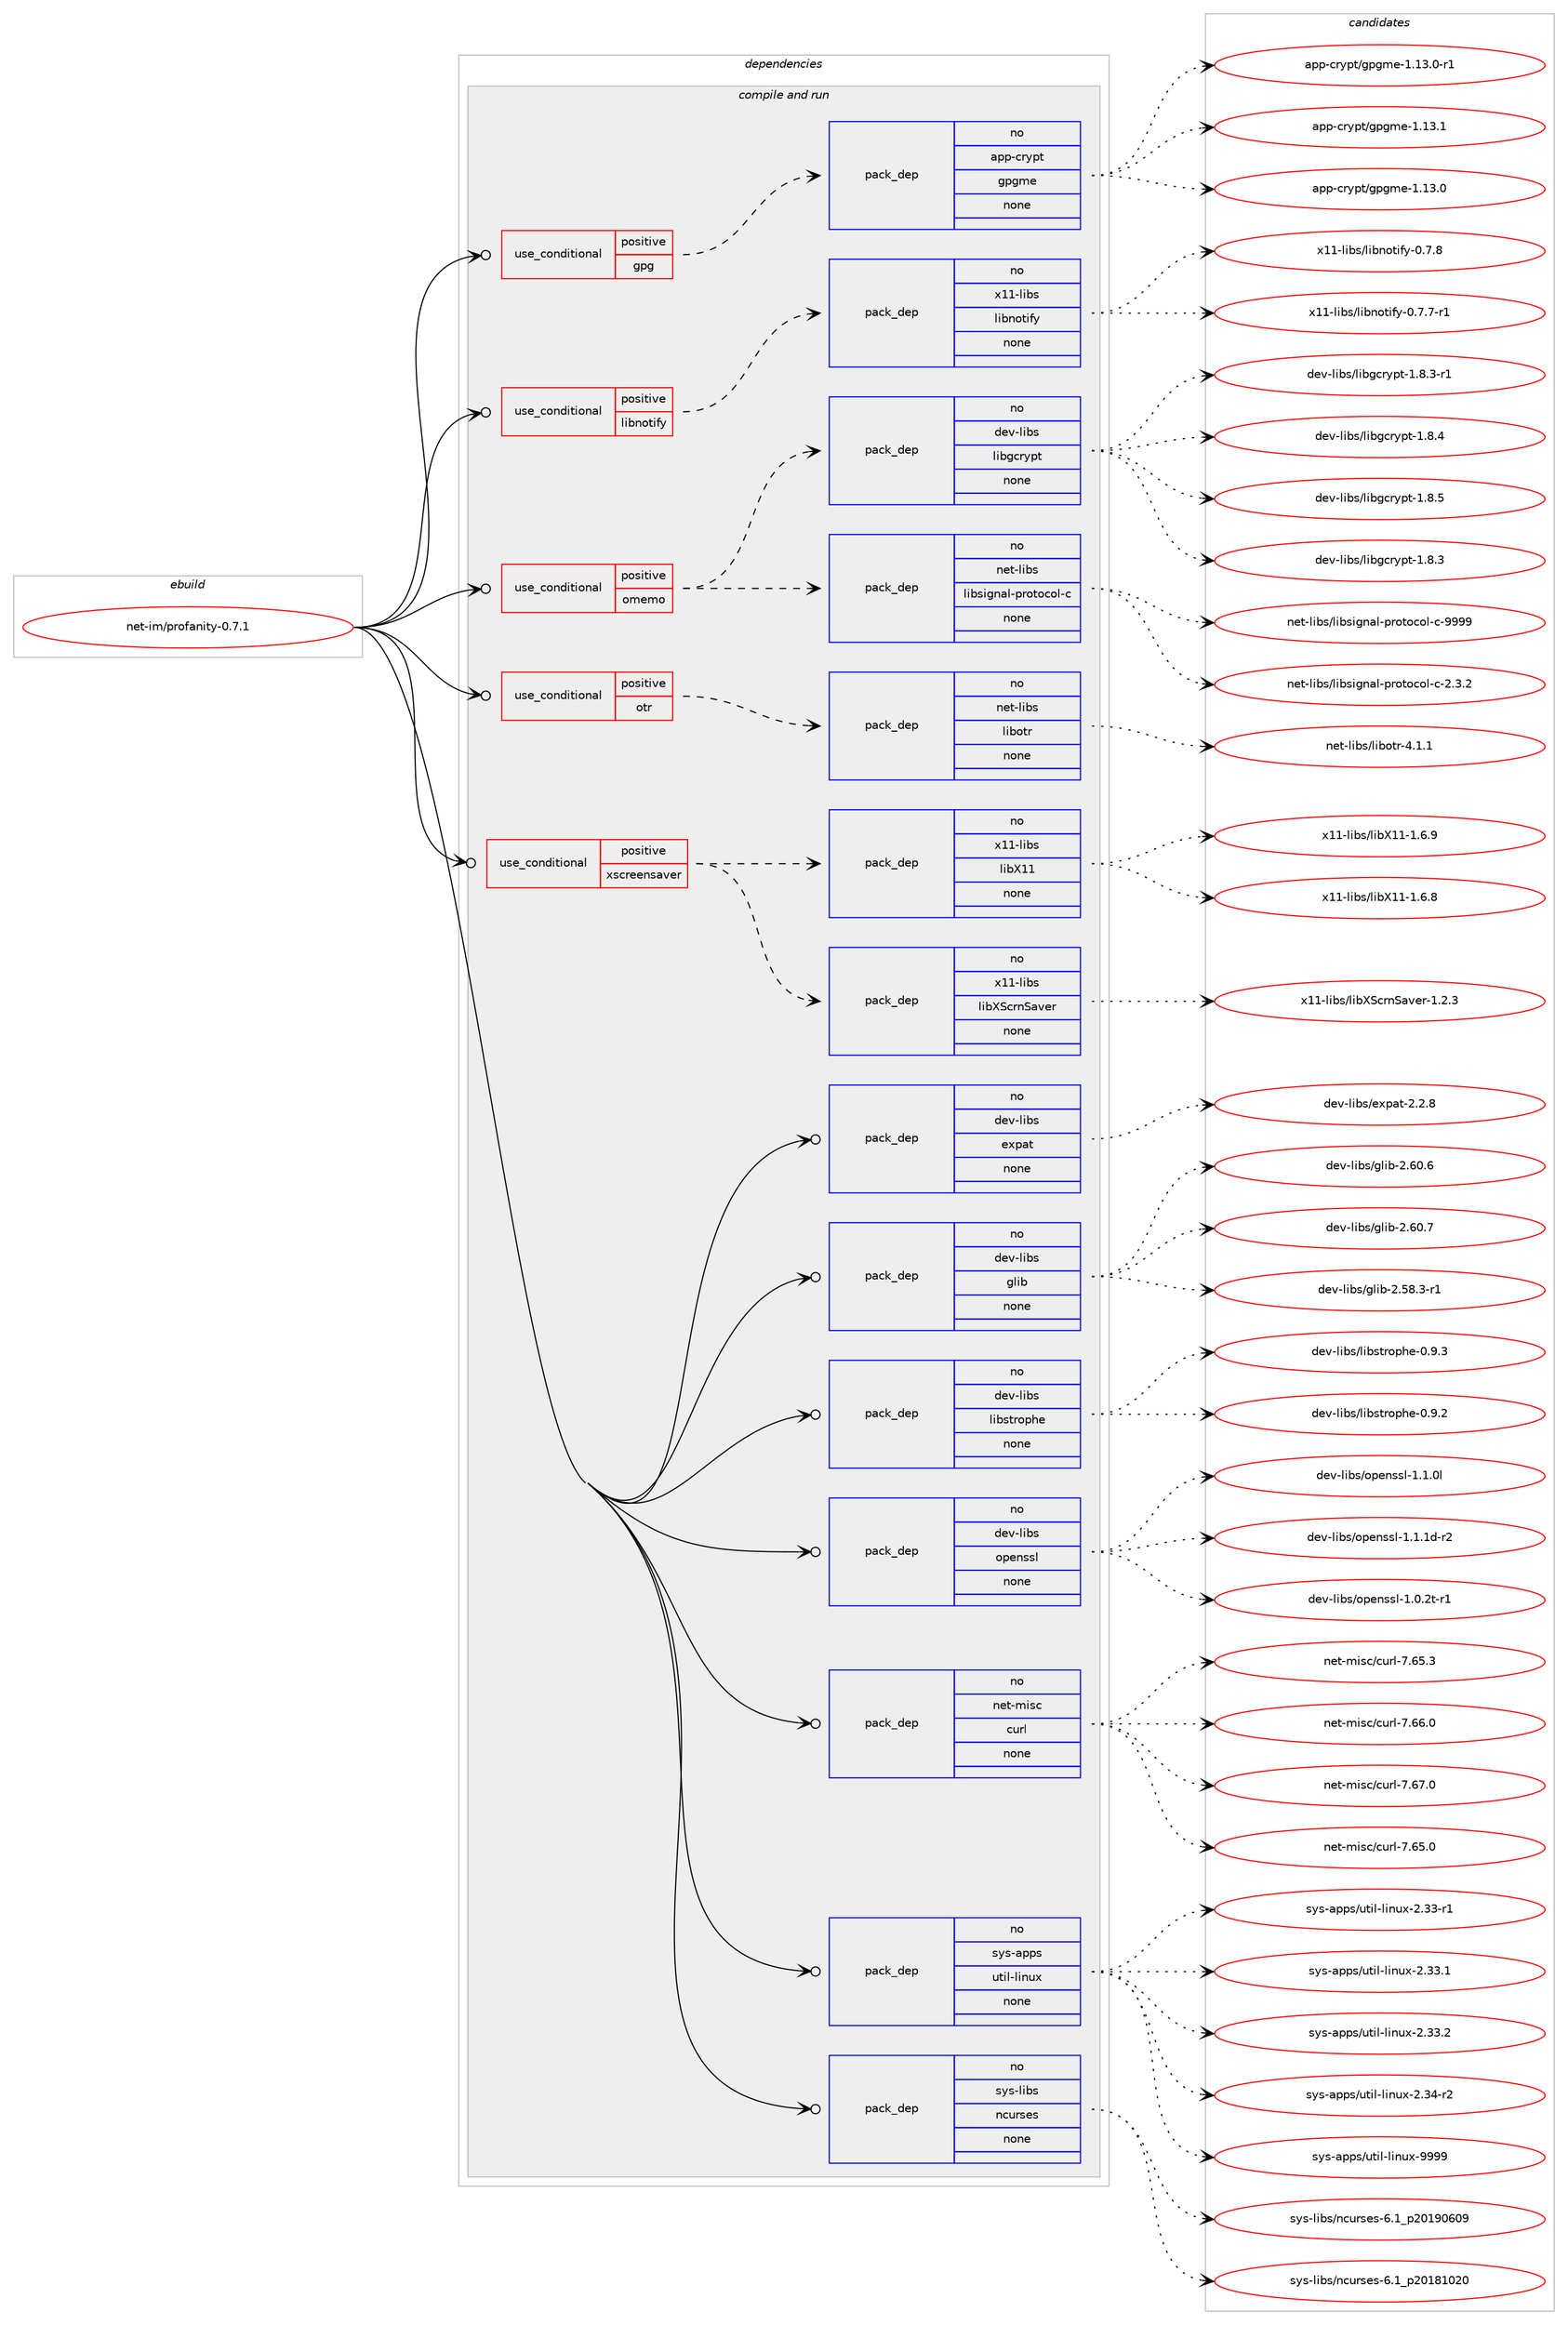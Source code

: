 digraph prolog {

# *************
# Graph options
# *************

newrank=true;
concentrate=true;
compound=true;
graph [rankdir=LR,fontname=Helvetica,fontsize=10,ranksep=1.5];#, ranksep=2.5, nodesep=0.2];
edge  [arrowhead=vee];
node  [fontname=Helvetica,fontsize=10];

# **********
# The ebuild
# **********

subgraph cluster_leftcol {
color=gray;
rank=same;
label=<<i>ebuild</i>>;
id [label="net-im/profanity-0.7.1", color=red, width=4, href="../net-im/profanity-0.7.1.svg"];
}

# ****************
# The dependencies
# ****************

subgraph cluster_midcol {
color=gray;
label=<<i>dependencies</i>>;
subgraph cluster_compile {
fillcolor="#eeeeee";
style=filled;
label=<<i>compile</i>>;
}
subgraph cluster_compileandrun {
fillcolor="#eeeeee";
style=filled;
label=<<i>compile and run</i>>;
subgraph cond200492 {
dependency822855 [label=<<TABLE BORDER="0" CELLBORDER="1" CELLSPACING="0" CELLPADDING="4"><TR><TD ROWSPAN="3" CELLPADDING="10">use_conditional</TD></TR><TR><TD>positive</TD></TR><TR><TD>gpg</TD></TR></TABLE>>, shape=none, color=red];
subgraph pack607964 {
dependency822856 [label=<<TABLE BORDER="0" CELLBORDER="1" CELLSPACING="0" CELLPADDING="4" WIDTH="220"><TR><TD ROWSPAN="6" CELLPADDING="30">pack_dep</TD></TR><TR><TD WIDTH="110">no</TD></TR><TR><TD>app-crypt</TD></TR><TR><TD>gpgme</TD></TR><TR><TD>none</TD></TR><TR><TD></TD></TR></TABLE>>, shape=none, color=blue];
}
dependency822855:e -> dependency822856:w [weight=20,style="dashed",arrowhead="vee"];
}
id:e -> dependency822855:w [weight=20,style="solid",arrowhead="odotvee"];
subgraph cond200493 {
dependency822857 [label=<<TABLE BORDER="0" CELLBORDER="1" CELLSPACING="0" CELLPADDING="4"><TR><TD ROWSPAN="3" CELLPADDING="10">use_conditional</TD></TR><TR><TD>positive</TD></TR><TR><TD>libnotify</TD></TR></TABLE>>, shape=none, color=red];
subgraph pack607965 {
dependency822858 [label=<<TABLE BORDER="0" CELLBORDER="1" CELLSPACING="0" CELLPADDING="4" WIDTH="220"><TR><TD ROWSPAN="6" CELLPADDING="30">pack_dep</TD></TR><TR><TD WIDTH="110">no</TD></TR><TR><TD>x11-libs</TD></TR><TR><TD>libnotify</TD></TR><TR><TD>none</TD></TR><TR><TD></TD></TR></TABLE>>, shape=none, color=blue];
}
dependency822857:e -> dependency822858:w [weight=20,style="dashed",arrowhead="vee"];
}
id:e -> dependency822857:w [weight=20,style="solid",arrowhead="odotvee"];
subgraph cond200494 {
dependency822859 [label=<<TABLE BORDER="0" CELLBORDER="1" CELLSPACING="0" CELLPADDING="4"><TR><TD ROWSPAN="3" CELLPADDING="10">use_conditional</TD></TR><TR><TD>positive</TD></TR><TR><TD>omemo</TD></TR></TABLE>>, shape=none, color=red];
subgraph pack607966 {
dependency822860 [label=<<TABLE BORDER="0" CELLBORDER="1" CELLSPACING="0" CELLPADDING="4" WIDTH="220"><TR><TD ROWSPAN="6" CELLPADDING="30">pack_dep</TD></TR><TR><TD WIDTH="110">no</TD></TR><TR><TD>net-libs</TD></TR><TR><TD>libsignal-protocol-c</TD></TR><TR><TD>none</TD></TR><TR><TD></TD></TR></TABLE>>, shape=none, color=blue];
}
dependency822859:e -> dependency822860:w [weight=20,style="dashed",arrowhead="vee"];
subgraph pack607967 {
dependency822861 [label=<<TABLE BORDER="0" CELLBORDER="1" CELLSPACING="0" CELLPADDING="4" WIDTH="220"><TR><TD ROWSPAN="6" CELLPADDING="30">pack_dep</TD></TR><TR><TD WIDTH="110">no</TD></TR><TR><TD>dev-libs</TD></TR><TR><TD>libgcrypt</TD></TR><TR><TD>none</TD></TR><TR><TD></TD></TR></TABLE>>, shape=none, color=blue];
}
dependency822859:e -> dependency822861:w [weight=20,style="dashed",arrowhead="vee"];
}
id:e -> dependency822859:w [weight=20,style="solid",arrowhead="odotvee"];
subgraph cond200495 {
dependency822862 [label=<<TABLE BORDER="0" CELLBORDER="1" CELLSPACING="0" CELLPADDING="4"><TR><TD ROWSPAN="3" CELLPADDING="10">use_conditional</TD></TR><TR><TD>positive</TD></TR><TR><TD>otr</TD></TR></TABLE>>, shape=none, color=red];
subgraph pack607968 {
dependency822863 [label=<<TABLE BORDER="0" CELLBORDER="1" CELLSPACING="0" CELLPADDING="4" WIDTH="220"><TR><TD ROWSPAN="6" CELLPADDING="30">pack_dep</TD></TR><TR><TD WIDTH="110">no</TD></TR><TR><TD>net-libs</TD></TR><TR><TD>libotr</TD></TR><TR><TD>none</TD></TR><TR><TD></TD></TR></TABLE>>, shape=none, color=blue];
}
dependency822862:e -> dependency822863:w [weight=20,style="dashed",arrowhead="vee"];
}
id:e -> dependency822862:w [weight=20,style="solid",arrowhead="odotvee"];
subgraph cond200496 {
dependency822864 [label=<<TABLE BORDER="0" CELLBORDER="1" CELLSPACING="0" CELLPADDING="4"><TR><TD ROWSPAN="3" CELLPADDING="10">use_conditional</TD></TR><TR><TD>positive</TD></TR><TR><TD>xscreensaver</TD></TR></TABLE>>, shape=none, color=red];
subgraph pack607969 {
dependency822865 [label=<<TABLE BORDER="0" CELLBORDER="1" CELLSPACING="0" CELLPADDING="4" WIDTH="220"><TR><TD ROWSPAN="6" CELLPADDING="30">pack_dep</TD></TR><TR><TD WIDTH="110">no</TD></TR><TR><TD>x11-libs</TD></TR><TR><TD>libXScrnSaver</TD></TR><TR><TD>none</TD></TR><TR><TD></TD></TR></TABLE>>, shape=none, color=blue];
}
dependency822864:e -> dependency822865:w [weight=20,style="dashed",arrowhead="vee"];
subgraph pack607970 {
dependency822866 [label=<<TABLE BORDER="0" CELLBORDER="1" CELLSPACING="0" CELLPADDING="4" WIDTH="220"><TR><TD ROWSPAN="6" CELLPADDING="30">pack_dep</TD></TR><TR><TD WIDTH="110">no</TD></TR><TR><TD>x11-libs</TD></TR><TR><TD>libX11</TD></TR><TR><TD>none</TD></TR><TR><TD></TD></TR></TABLE>>, shape=none, color=blue];
}
dependency822864:e -> dependency822866:w [weight=20,style="dashed",arrowhead="vee"];
}
id:e -> dependency822864:w [weight=20,style="solid",arrowhead="odotvee"];
subgraph pack607971 {
dependency822867 [label=<<TABLE BORDER="0" CELLBORDER="1" CELLSPACING="0" CELLPADDING="4" WIDTH="220"><TR><TD ROWSPAN="6" CELLPADDING="30">pack_dep</TD></TR><TR><TD WIDTH="110">no</TD></TR><TR><TD>dev-libs</TD></TR><TR><TD>expat</TD></TR><TR><TD>none</TD></TR><TR><TD></TD></TR></TABLE>>, shape=none, color=blue];
}
id:e -> dependency822867:w [weight=20,style="solid",arrowhead="odotvee"];
subgraph pack607972 {
dependency822868 [label=<<TABLE BORDER="0" CELLBORDER="1" CELLSPACING="0" CELLPADDING="4" WIDTH="220"><TR><TD ROWSPAN="6" CELLPADDING="30">pack_dep</TD></TR><TR><TD WIDTH="110">no</TD></TR><TR><TD>dev-libs</TD></TR><TR><TD>glib</TD></TR><TR><TD>none</TD></TR><TR><TD></TD></TR></TABLE>>, shape=none, color=blue];
}
id:e -> dependency822868:w [weight=20,style="solid",arrowhead="odotvee"];
subgraph pack607973 {
dependency822869 [label=<<TABLE BORDER="0" CELLBORDER="1" CELLSPACING="0" CELLPADDING="4" WIDTH="220"><TR><TD ROWSPAN="6" CELLPADDING="30">pack_dep</TD></TR><TR><TD WIDTH="110">no</TD></TR><TR><TD>dev-libs</TD></TR><TR><TD>libstrophe</TD></TR><TR><TD>none</TD></TR><TR><TD></TD></TR></TABLE>>, shape=none, color=blue];
}
id:e -> dependency822869:w [weight=20,style="solid",arrowhead="odotvee"];
subgraph pack607974 {
dependency822870 [label=<<TABLE BORDER="0" CELLBORDER="1" CELLSPACING="0" CELLPADDING="4" WIDTH="220"><TR><TD ROWSPAN="6" CELLPADDING="30">pack_dep</TD></TR><TR><TD WIDTH="110">no</TD></TR><TR><TD>dev-libs</TD></TR><TR><TD>openssl</TD></TR><TR><TD>none</TD></TR><TR><TD></TD></TR></TABLE>>, shape=none, color=blue];
}
id:e -> dependency822870:w [weight=20,style="solid",arrowhead="odotvee"];
subgraph pack607975 {
dependency822871 [label=<<TABLE BORDER="0" CELLBORDER="1" CELLSPACING="0" CELLPADDING="4" WIDTH="220"><TR><TD ROWSPAN="6" CELLPADDING="30">pack_dep</TD></TR><TR><TD WIDTH="110">no</TD></TR><TR><TD>net-misc</TD></TR><TR><TD>curl</TD></TR><TR><TD>none</TD></TR><TR><TD></TD></TR></TABLE>>, shape=none, color=blue];
}
id:e -> dependency822871:w [weight=20,style="solid",arrowhead="odotvee"];
subgraph pack607976 {
dependency822872 [label=<<TABLE BORDER="0" CELLBORDER="1" CELLSPACING="0" CELLPADDING="4" WIDTH="220"><TR><TD ROWSPAN="6" CELLPADDING="30">pack_dep</TD></TR><TR><TD WIDTH="110">no</TD></TR><TR><TD>sys-apps</TD></TR><TR><TD>util-linux</TD></TR><TR><TD>none</TD></TR><TR><TD></TD></TR></TABLE>>, shape=none, color=blue];
}
id:e -> dependency822872:w [weight=20,style="solid",arrowhead="odotvee"];
subgraph pack607977 {
dependency822873 [label=<<TABLE BORDER="0" CELLBORDER="1" CELLSPACING="0" CELLPADDING="4" WIDTH="220"><TR><TD ROWSPAN="6" CELLPADDING="30">pack_dep</TD></TR><TR><TD WIDTH="110">no</TD></TR><TR><TD>sys-libs</TD></TR><TR><TD>ncurses</TD></TR><TR><TD>none</TD></TR><TR><TD></TD></TR></TABLE>>, shape=none, color=blue];
}
id:e -> dependency822873:w [weight=20,style="solid",arrowhead="odotvee"];
}
subgraph cluster_run {
fillcolor="#eeeeee";
style=filled;
label=<<i>run</i>>;
}
}

# **************
# The candidates
# **************

subgraph cluster_choices {
rank=same;
color=gray;
label=<<i>candidates</i>>;

subgraph choice607964 {
color=black;
nodesep=1;
choice9711211245991141211121164710311210310910145494649514648 [label="app-crypt/gpgme-1.13.0", color=red, width=4,href="../app-crypt/gpgme-1.13.0.svg"];
choice97112112459911412111211647103112103109101454946495146484511449 [label="app-crypt/gpgme-1.13.0-r1", color=red, width=4,href="../app-crypt/gpgme-1.13.0-r1.svg"];
choice9711211245991141211121164710311210310910145494649514649 [label="app-crypt/gpgme-1.13.1", color=red, width=4,href="../app-crypt/gpgme-1.13.1.svg"];
dependency822856:e -> choice9711211245991141211121164710311210310910145494649514648:w [style=dotted,weight="100"];
dependency822856:e -> choice97112112459911412111211647103112103109101454946495146484511449:w [style=dotted,weight="100"];
dependency822856:e -> choice9711211245991141211121164710311210310910145494649514649:w [style=dotted,weight="100"];
}
subgraph choice607965 {
color=black;
nodesep=1;
choice1204949451081059811547108105981101111161051021214548465546554511449 [label="x11-libs/libnotify-0.7.7-r1", color=red, width=4,href="../x11-libs/libnotify-0.7.7-r1.svg"];
choice120494945108105981154710810598110111116105102121454846554656 [label="x11-libs/libnotify-0.7.8", color=red, width=4,href="../x11-libs/libnotify-0.7.8.svg"];
dependency822858:e -> choice1204949451081059811547108105981101111161051021214548465546554511449:w [style=dotted,weight="100"];
dependency822858:e -> choice120494945108105981154710810598110111116105102121454846554656:w [style=dotted,weight="100"];
}
subgraph choice607966 {
color=black;
nodesep=1;
choice110101116451081059811547108105981151051031109710845112114111116111991111084599455046514650 [label="net-libs/libsignal-protocol-c-2.3.2", color=red, width=4,href="../net-libs/libsignal-protocol-c-2.3.2.svg"];
choice1101011164510810598115471081059811510510311097108451121141111161119911110845994557575757 [label="net-libs/libsignal-protocol-c-9999", color=red, width=4,href="../net-libs/libsignal-protocol-c-9999.svg"];
dependency822860:e -> choice110101116451081059811547108105981151051031109710845112114111116111991111084599455046514650:w [style=dotted,weight="100"];
dependency822860:e -> choice1101011164510810598115471081059811510510311097108451121141111161119911110845994557575757:w [style=dotted,weight="100"];
}
subgraph choice607967 {
color=black;
nodesep=1;
choice1001011184510810598115471081059810399114121112116454946564651 [label="dev-libs/libgcrypt-1.8.3", color=red, width=4,href="../dev-libs/libgcrypt-1.8.3.svg"];
choice10010111845108105981154710810598103991141211121164549465646514511449 [label="dev-libs/libgcrypt-1.8.3-r1", color=red, width=4,href="../dev-libs/libgcrypt-1.8.3-r1.svg"];
choice1001011184510810598115471081059810399114121112116454946564652 [label="dev-libs/libgcrypt-1.8.4", color=red, width=4,href="../dev-libs/libgcrypt-1.8.4.svg"];
choice1001011184510810598115471081059810399114121112116454946564653 [label="dev-libs/libgcrypt-1.8.5", color=red, width=4,href="../dev-libs/libgcrypt-1.8.5.svg"];
dependency822861:e -> choice1001011184510810598115471081059810399114121112116454946564651:w [style=dotted,weight="100"];
dependency822861:e -> choice10010111845108105981154710810598103991141211121164549465646514511449:w [style=dotted,weight="100"];
dependency822861:e -> choice1001011184510810598115471081059810399114121112116454946564652:w [style=dotted,weight="100"];
dependency822861:e -> choice1001011184510810598115471081059810399114121112116454946564653:w [style=dotted,weight="100"];
}
subgraph choice607968 {
color=black;
nodesep=1;
choice11010111645108105981154710810598111116114455246494649 [label="net-libs/libotr-4.1.1", color=red, width=4,href="../net-libs/libotr-4.1.1.svg"];
dependency822863:e -> choice11010111645108105981154710810598111116114455246494649:w [style=dotted,weight="100"];
}
subgraph choice607969 {
color=black;
nodesep=1;
choice1204949451081059811547108105988883991141108397118101114454946504651 [label="x11-libs/libXScrnSaver-1.2.3", color=red, width=4,href="../x11-libs/libXScrnSaver-1.2.3.svg"];
dependency822865:e -> choice1204949451081059811547108105988883991141108397118101114454946504651:w [style=dotted,weight="100"];
}
subgraph choice607970 {
color=black;
nodesep=1;
choice120494945108105981154710810598884949454946544656 [label="x11-libs/libX11-1.6.8", color=red, width=4,href="../x11-libs/libX11-1.6.8.svg"];
choice120494945108105981154710810598884949454946544657 [label="x11-libs/libX11-1.6.9", color=red, width=4,href="../x11-libs/libX11-1.6.9.svg"];
dependency822866:e -> choice120494945108105981154710810598884949454946544656:w [style=dotted,weight="100"];
dependency822866:e -> choice120494945108105981154710810598884949454946544657:w [style=dotted,weight="100"];
}
subgraph choice607971 {
color=black;
nodesep=1;
choice10010111845108105981154710112011297116455046504656 [label="dev-libs/expat-2.2.8", color=red, width=4,href="../dev-libs/expat-2.2.8.svg"];
dependency822867:e -> choice10010111845108105981154710112011297116455046504656:w [style=dotted,weight="100"];
}
subgraph choice607972 {
color=black;
nodesep=1;
choice10010111845108105981154710310810598455046535646514511449 [label="dev-libs/glib-2.58.3-r1", color=red, width=4,href="../dev-libs/glib-2.58.3-r1.svg"];
choice1001011184510810598115471031081059845504654484654 [label="dev-libs/glib-2.60.6", color=red, width=4,href="../dev-libs/glib-2.60.6.svg"];
choice1001011184510810598115471031081059845504654484655 [label="dev-libs/glib-2.60.7", color=red, width=4,href="../dev-libs/glib-2.60.7.svg"];
dependency822868:e -> choice10010111845108105981154710310810598455046535646514511449:w [style=dotted,weight="100"];
dependency822868:e -> choice1001011184510810598115471031081059845504654484654:w [style=dotted,weight="100"];
dependency822868:e -> choice1001011184510810598115471031081059845504654484655:w [style=dotted,weight="100"];
}
subgraph choice607973 {
color=black;
nodesep=1;
choice10010111845108105981154710810598115116114111112104101454846574650 [label="dev-libs/libstrophe-0.9.2", color=red, width=4,href="../dev-libs/libstrophe-0.9.2.svg"];
choice10010111845108105981154710810598115116114111112104101454846574651 [label="dev-libs/libstrophe-0.9.3", color=red, width=4,href="../dev-libs/libstrophe-0.9.3.svg"];
dependency822869:e -> choice10010111845108105981154710810598115116114111112104101454846574650:w [style=dotted,weight="100"];
dependency822869:e -> choice10010111845108105981154710810598115116114111112104101454846574651:w [style=dotted,weight="100"];
}
subgraph choice607974 {
color=black;
nodesep=1;
choice1001011184510810598115471111121011101151151084549464846501164511449 [label="dev-libs/openssl-1.0.2t-r1", color=red, width=4,href="../dev-libs/openssl-1.0.2t-r1.svg"];
choice100101118451081059811547111112101110115115108454946494648108 [label="dev-libs/openssl-1.1.0l", color=red, width=4,href="../dev-libs/openssl-1.1.0l.svg"];
choice1001011184510810598115471111121011101151151084549464946491004511450 [label="dev-libs/openssl-1.1.1d-r2", color=red, width=4,href="../dev-libs/openssl-1.1.1d-r2.svg"];
dependency822870:e -> choice1001011184510810598115471111121011101151151084549464846501164511449:w [style=dotted,weight="100"];
dependency822870:e -> choice100101118451081059811547111112101110115115108454946494648108:w [style=dotted,weight="100"];
dependency822870:e -> choice1001011184510810598115471111121011101151151084549464946491004511450:w [style=dotted,weight="100"];
}
subgraph choice607975 {
color=black;
nodesep=1;
choice1101011164510910511599479911711410845554654534648 [label="net-misc/curl-7.65.0", color=red, width=4,href="../net-misc/curl-7.65.0.svg"];
choice1101011164510910511599479911711410845554654534651 [label="net-misc/curl-7.65.3", color=red, width=4,href="../net-misc/curl-7.65.3.svg"];
choice1101011164510910511599479911711410845554654544648 [label="net-misc/curl-7.66.0", color=red, width=4,href="../net-misc/curl-7.66.0.svg"];
choice1101011164510910511599479911711410845554654554648 [label="net-misc/curl-7.67.0", color=red, width=4,href="../net-misc/curl-7.67.0.svg"];
dependency822871:e -> choice1101011164510910511599479911711410845554654534648:w [style=dotted,weight="100"];
dependency822871:e -> choice1101011164510910511599479911711410845554654534651:w [style=dotted,weight="100"];
dependency822871:e -> choice1101011164510910511599479911711410845554654544648:w [style=dotted,weight="100"];
dependency822871:e -> choice1101011164510910511599479911711410845554654554648:w [style=dotted,weight="100"];
}
subgraph choice607976 {
color=black;
nodesep=1;
choice1151211154597112112115471171161051084510810511011712045504651514511449 [label="sys-apps/util-linux-2.33-r1", color=red, width=4,href="../sys-apps/util-linux-2.33-r1.svg"];
choice1151211154597112112115471171161051084510810511011712045504651514649 [label="sys-apps/util-linux-2.33.1", color=red, width=4,href="../sys-apps/util-linux-2.33.1.svg"];
choice1151211154597112112115471171161051084510810511011712045504651514650 [label="sys-apps/util-linux-2.33.2", color=red, width=4,href="../sys-apps/util-linux-2.33.2.svg"];
choice1151211154597112112115471171161051084510810511011712045504651524511450 [label="sys-apps/util-linux-2.34-r2", color=red, width=4,href="../sys-apps/util-linux-2.34-r2.svg"];
choice115121115459711211211547117116105108451081051101171204557575757 [label="sys-apps/util-linux-9999", color=red, width=4,href="../sys-apps/util-linux-9999.svg"];
dependency822872:e -> choice1151211154597112112115471171161051084510810511011712045504651514511449:w [style=dotted,weight="100"];
dependency822872:e -> choice1151211154597112112115471171161051084510810511011712045504651514649:w [style=dotted,weight="100"];
dependency822872:e -> choice1151211154597112112115471171161051084510810511011712045504651514650:w [style=dotted,weight="100"];
dependency822872:e -> choice1151211154597112112115471171161051084510810511011712045504651524511450:w [style=dotted,weight="100"];
dependency822872:e -> choice115121115459711211211547117116105108451081051101171204557575757:w [style=dotted,weight="100"];
}
subgraph choice607977 {
color=black;
nodesep=1;
choice1151211154510810598115471109911711411510111545544649951125048495649485048 [label="sys-libs/ncurses-6.1_p20181020", color=red, width=4,href="../sys-libs/ncurses-6.1_p20181020.svg"];
choice1151211154510810598115471109911711411510111545544649951125048495748544857 [label="sys-libs/ncurses-6.1_p20190609", color=red, width=4,href="../sys-libs/ncurses-6.1_p20190609.svg"];
dependency822873:e -> choice1151211154510810598115471109911711411510111545544649951125048495649485048:w [style=dotted,weight="100"];
dependency822873:e -> choice1151211154510810598115471109911711411510111545544649951125048495748544857:w [style=dotted,weight="100"];
}
}

}
